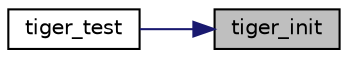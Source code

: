 digraph "tiger_init"
{
 // LATEX_PDF_SIZE
  edge [fontname="Helvetica",fontsize="10",labelfontname="Helvetica",labelfontsize="10"];
  node [fontname="Helvetica",fontsize="10",shape=record];
  rankdir="RL";
  Node30 [label="tiger_init",height=0.2,width=0.4,color="black", fillcolor="grey75", style="filled", fontcolor="black",tooltip="Initialize the hash state."];
  Node30 -> Node31 [dir="back",color="midnightblue",fontsize="10",style="solid",fontname="Helvetica"];
  Node31 [label="tiger_test",height=0.2,width=0.4,color="black", fillcolor="white", style="filled",URL="$tiger_8c.html#a0c726827797846b3a94b64983f1b3dad",tooltip="Self-test the hash."];
}
